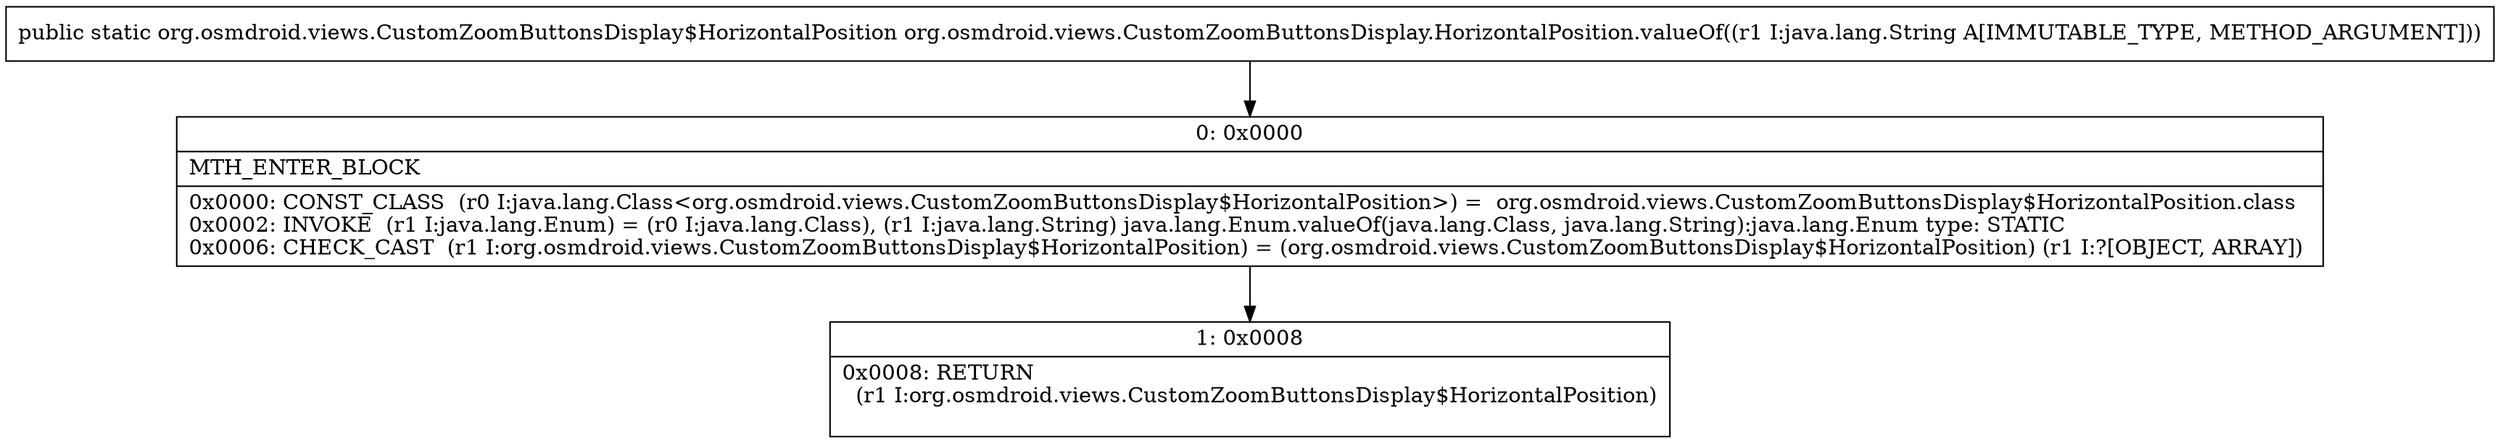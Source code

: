 digraph "CFG fororg.osmdroid.views.CustomZoomButtonsDisplay.HorizontalPosition.valueOf(Ljava\/lang\/String;)Lorg\/osmdroid\/views\/CustomZoomButtonsDisplay$HorizontalPosition;" {
Node_0 [shape=record,label="{0\:\ 0x0000|MTH_ENTER_BLOCK\l|0x0000: CONST_CLASS  (r0 I:java.lang.Class\<org.osmdroid.views.CustomZoomButtonsDisplay$HorizontalPosition\>) =  org.osmdroid.views.CustomZoomButtonsDisplay$HorizontalPosition.class \l0x0002: INVOKE  (r1 I:java.lang.Enum) = (r0 I:java.lang.Class), (r1 I:java.lang.String) java.lang.Enum.valueOf(java.lang.Class, java.lang.String):java.lang.Enum type: STATIC \l0x0006: CHECK_CAST  (r1 I:org.osmdroid.views.CustomZoomButtonsDisplay$HorizontalPosition) = (org.osmdroid.views.CustomZoomButtonsDisplay$HorizontalPosition) (r1 I:?[OBJECT, ARRAY]) \l}"];
Node_1 [shape=record,label="{1\:\ 0x0008|0x0008: RETURN  \l  (r1 I:org.osmdroid.views.CustomZoomButtonsDisplay$HorizontalPosition)\l \l}"];
MethodNode[shape=record,label="{public static org.osmdroid.views.CustomZoomButtonsDisplay$HorizontalPosition org.osmdroid.views.CustomZoomButtonsDisplay.HorizontalPosition.valueOf((r1 I:java.lang.String A[IMMUTABLE_TYPE, METHOD_ARGUMENT])) }"];
MethodNode -> Node_0;
Node_0 -> Node_1;
}

